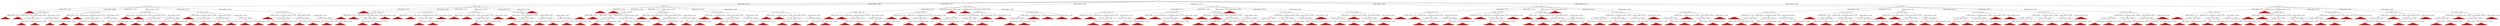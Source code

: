 digraph G {
spline=line;
"{}" -> "{1: True}" [label="Setting variable: 1 to True"];
2 [label="Fail: 1" shape=triangle style=filled fillcolor=red];
"{1: True}" -> 2 [label="Setting variable: 2 to True"];
"{1: True}" -> "{1: True, 2: False}" [label="Setting variable: 2 to False"];
4 [label="Fail: 2" shape=triangle style=filled fillcolor=red];
"{1: True, 2: False}" -> 4 [label="Setting variable: 3 to True"];
5 [label="Fail: 3" shape=triangle style=filled fillcolor=red];
"{1: True, 2: False}" -> 5 [label="Setting variable: 3 to False"];
"{1: True, 2: False}" -> "{1: True, 2: False, 4: True}" [label="Setting variable: 4 to True"];
7 [label="Fail: 4" shape=triangle style=filled fillcolor=red];
"{1: True, 2: False, 4: True}" -> 7 [label="Setting variable: 3 to True"];
8 [label="Fail: 5" shape=triangle style=filled fillcolor=red];
"{1: True, 2: False, 4: True}" -> 8 [label="Setting variable: 3 to False"];
"{1: True, 2: False}" -> "{1: True, 2: False, 4: False}" [label="Setting variable: 4 to False"];
10 [label="Fail: 6" shape=triangle style=filled fillcolor=red];
"{1: True, 2: False, 4: False}" -> 10 [label="Setting variable: 3 to True"];
11 [label="Fail: 7" shape=triangle style=filled fillcolor=red];
"{1: True, 2: False, 4: False}" -> 11 [label="Setting variable: 3 to False"];
"{1: True}" -> "{1: True, 3: True}" [label="Setting variable: 3 to True"];
13 [label="Fail: 8" shape=triangle style=filled fillcolor=red];
"{1: True, 3: True}" -> 13 [label="Setting variable: 2 to True"];
14 [label="Fail: 9" shape=triangle style=filled fillcolor=red];
"{1: True, 3: True}" -> 14 [label="Setting variable: 2 to False"];
"{1: True, 3: True}" -> "{1: True, 3: True, 4: True}" [label="Setting variable: 4 to True"];
16 [label="Fail: 10" shape=triangle style=filled fillcolor=red];
"{1: True, 3: True, 4: True}" -> 16 [label="Setting variable: 2 to True"];
17 [label="Fail: 11" shape=triangle style=filled fillcolor=red];
"{1: True, 3: True, 4: True}" -> 17 [label="Setting variable: 2 to False"];
"{1: True, 3: True}" -> "{1: True, 3: True, 4: False}" [label="Setting variable: 4 to False"];
19 [label="Fail: 12" shape=triangle style=filled fillcolor=red];
"{1: True, 3: True, 4: False}" -> 19 [label="Setting variable: 2 to True"];
20 [label="Fail: 13" shape=triangle style=filled fillcolor=red];
"{1: True, 3: True, 4: False}" -> 20 [label="Setting variable: 2 to False"];
"{1: True}" -> "{1: True, 3: False}" [label="Setting variable: 3 to False"];
22 [label="Fail: 14" shape=triangle style=filled fillcolor=red];
"{1: True, 3: False}" -> 22 [label="Setting variable: 2 to True"];
23 [label="Fail: 15" shape=triangle style=filled fillcolor=red];
"{1: True, 3: False}" -> 23 [label="Setting variable: 2 to False"];
"{1: True, 3: False}" -> "{1: True, 3: False, 4: True}" [label="Setting variable: 4 to True"];
25 [label="Fail: 16" shape=triangle style=filled fillcolor=red];
"{1: True, 3: False, 4: True}" -> 25 [label="Setting variable: 2 to True"];
26 [label="Fail: 17" shape=triangle style=filled fillcolor=red];
"{1: True, 3: False, 4: True}" -> 26 [label="Setting variable: 2 to False"];
"{1: True, 3: False}" -> "{1: True, 3: False, 4: False}" [label="Setting variable: 4 to False"];
28 [label="Fail: 18" shape=triangle style=filled fillcolor=red];
"{1: True, 3: False, 4: False}" -> 28 [label="Setting variable: 2 to True"];
29 [label="Fail: 19" shape=triangle style=filled fillcolor=red];
"{1: True, 3: False, 4: False}" -> 29 [label="Setting variable: 2 to False"];
"{1: True}" -> "{1: True, 4: True}" [label="Setting variable: 4 to True"];
31 [label="Fail: 20" shape=triangle style=filled fillcolor=red];
"{1: True, 4: True}" -> 31 [label="Setting variable: 2 to True"];
"{1: True, 4: True}" -> "{1: True, 4: True, 2: False}" [label="Setting variable: 2 to False"];
33 [label="Fail: 21" shape=triangle style=filled fillcolor=red];
"{1: True, 4: True, 2: False}" -> 33 [label="Setting variable: 3 to True"];
34 [label="Fail: 22" shape=triangle style=filled fillcolor=red];
"{1: True, 4: True, 2: False}" -> 34 [label="Setting variable: 3 to False"];
"{1: True, 4: True}" -> "{1: True, 4: True, 3: True}" [label="Setting variable: 3 to True"];
36 [label="Fail: 23" shape=triangle style=filled fillcolor=red];
"{1: True, 4: True, 3: True}" -> 36 [label="Setting variable: 2 to True"];
37 [label="Fail: 24" shape=triangle style=filled fillcolor=red];
"{1: True, 4: True, 3: True}" -> 37 [label="Setting variable: 2 to False"];
"{1: True, 4: True}" -> "{1: True, 4: True, 3: False}" [label="Setting variable: 3 to False"];
39 [label="Fail: 25" shape=triangle style=filled fillcolor=red];
"{1: True, 4: True, 3: False}" -> 39 [label="Setting variable: 2 to True"];
40 [label="Fail: 26" shape=triangle style=filled fillcolor=red];
"{1: True, 4: True, 3: False}" -> 40 [label="Setting variable: 2 to False"];
"{1: True}" -> "{1: True, 4: False}" [label="Setting variable: 4 to False"];
42 [label="Fail: 27" shape=triangle style=filled fillcolor=red];
"{1: True, 4: False}" -> 42 [label="Setting variable: 2 to True"];
"{1: True, 4: False}" -> "{1: True, 4: False, 2: False}" [label="Setting variable: 2 to False"];
44 [label="Fail: 28" shape=triangle style=filled fillcolor=red];
"{1: True, 4: False, 2: False}" -> 44 [label="Setting variable: 3 to True"];
45 [label="Fail: 29" shape=triangle style=filled fillcolor=red];
"{1: True, 4: False, 2: False}" -> 45 [label="Setting variable: 3 to False"];
"{1: True, 4: False}" -> "{1: True, 4: False, 3: True}" [label="Setting variable: 3 to True"];
47 [label="Fail: 30" shape=triangle style=filled fillcolor=red];
"{1: True, 4: False, 3: True}" -> 47 [label="Setting variable: 2 to True"];
48 [label="Fail: 31" shape=triangle style=filled fillcolor=red];
"{1: True, 4: False, 3: True}" -> 48 [label="Setting variable: 2 to False"];
"{1: True, 4: False}" -> "{1: True, 4: False, 3: False}" [label="Setting variable: 3 to False"];
50 [label="Fail: 32" shape=triangle style=filled fillcolor=red];
"{1: True, 4: False, 3: False}" -> 50 [label="Setting variable: 2 to True"];
51 [label="Fail: 33" shape=triangle style=filled fillcolor=red];
"{1: True, 4: False, 3: False}" -> 51 [label="Setting variable: 2 to False"];
"{}" -> "{1: False}" [label="Setting variable: 1 to False"];
53 [label="Fail: 34" shape=triangle style=filled fillcolor=red];
"{1: False}" -> 53 [label="Setting variable: 2 to True"];
"{1: False}" -> "{1: False, 2: False}" [label="Setting variable: 2 to False"];
55 [label="Fail: 35" shape=triangle style=filled fillcolor=red];
"{1: False, 2: False}" -> 55 [label="Setting variable: 3 to True"];
56 [label="Fail: 36" shape=triangle style=filled fillcolor=red];
"{1: False, 2: False}" -> 56 [label="Setting variable: 3 to False"];
"{1: False, 2: False}" -> "{1: False, 2: False, 4: True}" [label="Setting variable: 4 to True"];
58 [label="Fail: 37" shape=triangle style=filled fillcolor=red];
"{1: False, 2: False, 4: True}" -> 58 [label="Setting variable: 3 to True"];
59 [label="Fail: 38" shape=triangle style=filled fillcolor=red];
"{1: False, 2: False, 4: True}" -> 59 [label="Setting variable: 3 to False"];
60 [label="Fail: 39" shape=triangle style=filled fillcolor=red];
"{1: False, 2: False}" -> 60 [label="Setting variable: 4 to False"];
"{1: False}" -> "{1: False, 3: True}" [label="Setting variable: 3 to True"];
62 [label="Fail: 40" shape=triangle style=filled fillcolor=red];
"{1: False, 3: True}" -> 62 [label="Setting variable: 2 to True"];
63 [label="Fail: 41" shape=triangle style=filled fillcolor=red];
"{1: False, 3: True}" -> 63 [label="Setting variable: 2 to False"];
"{1: False, 3: True}" -> "{1: False, 3: True, 4: True}" [label="Setting variable: 4 to True"];
65 [label="Fail: 42" shape=triangle style=filled fillcolor=red];
"{1: False, 3: True, 4: True}" -> 65 [label="Setting variable: 2 to True"];
66 [label="Fail: 43" shape=triangle style=filled fillcolor=red];
"{1: False, 3: True, 4: True}" -> 66 [label="Setting variable: 2 to False"];
67 [label="Fail: 44" shape=triangle style=filled fillcolor=red];
"{1: False, 3: True}" -> 67 [label="Setting variable: 4 to False"];
"{1: False}" -> "{1: False, 3: False}" [label="Setting variable: 3 to False"];
69 [label="Fail: 45" shape=triangle style=filled fillcolor=red];
"{1: False, 3: False}" -> 69 [label="Setting variable: 2 to True"];
70 [label="Fail: 46" shape=triangle style=filled fillcolor=red];
"{1: False, 3: False}" -> 70 [label="Setting variable: 2 to False"];
"{1: False, 3: False}" -> "{1: False, 3: False, 4: True}" [label="Setting variable: 4 to True"];
72 [label="Fail: 47" shape=triangle style=filled fillcolor=red];
"{1: False, 3: False, 4: True}" -> 72 [label="Setting variable: 2 to True"];
73 [label="Fail: 48" shape=triangle style=filled fillcolor=red];
"{1: False, 3: False, 4: True}" -> 73 [label="Setting variable: 2 to False"];
74 [label="Fail: 49" shape=triangle style=filled fillcolor=red];
"{1: False, 3: False}" -> 74 [label="Setting variable: 4 to False"];
"{1: False}" -> "{1: False, 4: True}" [label="Setting variable: 4 to True"];
76 [label="Fail: 50" shape=triangle style=filled fillcolor=red];
"{1: False, 4: True}" -> 76 [label="Setting variable: 2 to True"];
"{1: False, 4: True}" -> "{1: False, 4: True, 2: False}" [label="Setting variable: 2 to False"];
78 [label="Fail: 51" shape=triangle style=filled fillcolor=red];
"{1: False, 4: True, 2: False}" -> 78 [label="Setting variable: 3 to True"];
79 [label="Fail: 52" shape=triangle style=filled fillcolor=red];
"{1: False, 4: True, 2: False}" -> 79 [label="Setting variable: 3 to False"];
"{1: False, 4: True}" -> "{1: False, 4: True, 3: True}" [label="Setting variable: 3 to True"];
81 [label="Fail: 53" shape=triangle style=filled fillcolor=red];
"{1: False, 4: True, 3: True}" -> 81 [label="Setting variable: 2 to True"];
82 [label="Fail: 54" shape=triangle style=filled fillcolor=red];
"{1: False, 4: True, 3: True}" -> 82 [label="Setting variable: 2 to False"];
"{1: False, 4: True}" -> "{1: False, 4: True, 3: False}" [label="Setting variable: 3 to False"];
84 [label="Fail: 55" shape=triangle style=filled fillcolor=red];
"{1: False, 4: True, 3: False}" -> 84 [label="Setting variable: 2 to True"];
85 [label="Fail: 56" shape=triangle style=filled fillcolor=red];
"{1: False, 4: True, 3: False}" -> 85 [label="Setting variable: 2 to False"];
86 [label="Fail: 57" shape=triangle style=filled fillcolor=red];
"{1: False}" -> 86 [label="Setting variable: 4 to False"];
"{}" -> "{2: True}" [label="Setting variable: 2 to True"];
88 [label="Fail: 58" shape=triangle style=filled fillcolor=red];
"{2: True}" -> 88 [label="Setting variable: 1 to True"];
89 [label="Fail: 59" shape=triangle style=filled fillcolor=red];
"{2: True}" -> 89 [label="Setting variable: 1 to False"];
"{2: True}" -> "{2: True, 3: True}" [label="Setting variable: 3 to True"];
91 [label="Fail: 60" shape=triangle style=filled fillcolor=red];
"{2: True, 3: True}" -> 91 [label="Setting variable: 1 to True"];
92 [label="Fail: 61" shape=triangle style=filled fillcolor=red];
"{2: True, 3: True}" -> 92 [label="Setting variable: 1 to False"];
"{2: True, 3: True}" -> "{2: True, 3: True, 4: True}" [label="Setting variable: 4 to True"];
94 [label="Fail: 62" shape=triangle style=filled fillcolor=red];
"{2: True, 3: True, 4: True}" -> 94 [label="Setting variable: 1 to True"];
95 [label="Fail: 63" shape=triangle style=filled fillcolor=red];
"{2: True, 3: True, 4: True}" -> 95 [label="Setting variable: 1 to False"];
"{2: True, 3: True}" -> "{2: True, 3: True, 4: False}" [label="Setting variable: 4 to False"];
97 [label="Fail: 64" shape=triangle style=filled fillcolor=red];
"{2: True, 3: True, 4: False}" -> 97 [label="Setting variable: 1 to True"];
98 [label="Fail: 65" shape=triangle style=filled fillcolor=red];
"{2: True, 3: True, 4: False}" -> 98 [label="Setting variable: 1 to False"];
"{2: True}" -> "{2: True, 3: False}" [label="Setting variable: 3 to False"];
100 [label="Fail: 66" shape=triangle style=filled fillcolor=red];
"{2: True, 3: False}" -> 100 [label="Setting variable: 1 to True"];
101 [label="Fail: 67" shape=triangle style=filled fillcolor=red];
"{2: True, 3: False}" -> 101 [label="Setting variable: 1 to False"];
"{2: True, 3: False}" -> "{2: True, 3: False, 4: True}" [label="Setting variable: 4 to True"];
103 [label="Fail: 68" shape=triangle style=filled fillcolor=red];
"{2: True, 3: False, 4: True}" -> 103 [label="Setting variable: 1 to True"];
104 [label="Fail: 69" shape=triangle style=filled fillcolor=red];
"{2: True, 3: False, 4: True}" -> 104 [label="Setting variable: 1 to False"];
"{2: True, 3: False}" -> "{2: True, 3: False, 4: False}" [label="Setting variable: 4 to False"];
106 [label="Fail: 70" shape=triangle style=filled fillcolor=red];
"{2: True, 3: False, 4: False}" -> 106 [label="Setting variable: 1 to True"];
107 [label="Fail: 71" shape=triangle style=filled fillcolor=red];
"{2: True, 3: False, 4: False}" -> 107 [label="Setting variable: 1 to False"];
"{2: True}" -> "{2: True, 4: True}" [label="Setting variable: 4 to True"];
109 [label="Fail: 72" shape=triangle style=filled fillcolor=red];
"{2: True, 4: True}" -> 109 [label="Setting variable: 1 to True"];
110 [label="Fail: 73" shape=triangle style=filled fillcolor=red];
"{2: True, 4: True}" -> 110 [label="Setting variable: 1 to False"];
"{2: True, 4: True}" -> "{2: True, 4: True, 3: True}" [label="Setting variable: 3 to True"];
112 [label="Fail: 74" shape=triangle style=filled fillcolor=red];
"{2: True, 4: True, 3: True}" -> 112 [label="Setting variable: 1 to True"];
113 [label="Fail: 75" shape=triangle style=filled fillcolor=red];
"{2: True, 4: True, 3: True}" -> 113 [label="Setting variable: 1 to False"];
"{2: True, 4: True}" -> "{2: True, 4: True, 3: False}" [label="Setting variable: 3 to False"];
115 [label="Fail: 76" shape=triangle style=filled fillcolor=red];
"{2: True, 4: True, 3: False}" -> 115 [label="Setting variable: 1 to True"];
116 [label="Fail: 77" shape=triangle style=filled fillcolor=red];
"{2: True, 4: True, 3: False}" -> 116 [label="Setting variable: 1 to False"];
"{2: True}" -> "{2: True, 4: False}" [label="Setting variable: 4 to False"];
118 [label="Fail: 78" shape=triangle style=filled fillcolor=red];
"{2: True, 4: False}" -> 118 [label="Setting variable: 1 to True"];
119 [label="Fail: 79" shape=triangle style=filled fillcolor=red];
"{2: True, 4: False}" -> 119 [label="Setting variable: 1 to False"];
"{2: True, 4: False}" -> "{2: True, 4: False, 3: True}" [label="Setting variable: 3 to True"];
121 [label="Fail: 80" shape=triangle style=filled fillcolor=red];
"{2: True, 4: False, 3: True}" -> 121 [label="Setting variable: 1 to True"];
122 [label="Fail: 81" shape=triangle style=filled fillcolor=red];
"{2: True, 4: False, 3: True}" -> 122 [label="Setting variable: 1 to False"];
"{2: True, 4: False}" -> "{2: True, 4: False, 3: False}" [label="Setting variable: 3 to False"];
124 [label="Fail: 82" shape=triangle style=filled fillcolor=red];
"{2: True, 4: False, 3: False}" -> 124 [label="Setting variable: 1 to True"];
125 [label="Fail: 83" shape=triangle style=filled fillcolor=red];
"{2: True, 4: False, 3: False}" -> 125 [label="Setting variable: 1 to False"];
"{}" -> "{2: False}" [label="Setting variable: 2 to False"];
"{2: False}" -> "{2: False, 1: True}" [label="Setting variable: 1 to True"];
128 [label="Fail: 84" shape=triangle style=filled fillcolor=red];
"{2: False, 1: True}" -> 128 [label="Setting variable: 3 to True"];
129 [label="Fail: 85" shape=triangle style=filled fillcolor=red];
"{2: False, 1: True}" -> 129 [label="Setting variable: 3 to False"];
"{2: False, 1: True}" -> "{2: False, 1: True, 4: True}" [label="Setting variable: 4 to True"];
131 [label="Fail: 86" shape=triangle style=filled fillcolor=red];
"{2: False, 1: True, 4: True}" -> 131 [label="Setting variable: 3 to True"];
132 [label="Fail: 87" shape=triangle style=filled fillcolor=red];
"{2: False, 1: True, 4: True}" -> 132 [label="Setting variable: 3 to False"];
"{2: False, 1: True}" -> "{2: False, 1: True, 4: False}" [label="Setting variable: 4 to False"];
134 [label="Fail: 88" shape=triangle style=filled fillcolor=red];
"{2: False, 1: True, 4: False}" -> 134 [label="Setting variable: 3 to True"];
135 [label="Fail: 89" shape=triangle style=filled fillcolor=red];
"{2: False, 1: True, 4: False}" -> 135 [label="Setting variable: 3 to False"];
"{2: False}" -> "{2: False, 1: False}" [label="Setting variable: 1 to False"];
137 [label="Fail: 90" shape=triangle style=filled fillcolor=red];
"{2: False, 1: False}" -> 137 [label="Setting variable: 3 to True"];
138 [label="Fail: 91" shape=triangle style=filled fillcolor=red];
"{2: False, 1: False}" -> 138 [label="Setting variable: 3 to False"];
"{2: False, 1: False}" -> "{2: False, 1: False, 4: True}" [label="Setting variable: 4 to True"];
140 [label="Fail: 92" shape=triangle style=filled fillcolor=red];
"{2: False, 1: False, 4: True}" -> 140 [label="Setting variable: 3 to True"];
141 [label="Fail: 93" shape=triangle style=filled fillcolor=red];
"{2: False, 1: False, 4: True}" -> 141 [label="Setting variable: 3 to False"];
142 [label="Fail: 94" shape=triangle style=filled fillcolor=red];
"{2: False, 1: False}" -> 142 [label="Setting variable: 4 to False"];
143 [label="Fail: 95" shape=triangle style=filled fillcolor=red];
"{2: False}" -> 143 [label="Setting variable: 3 to True"];
144 [label="Fail: 96" shape=triangle style=filled fillcolor=red];
"{2: False}" -> 144 [label="Setting variable: 3 to False"];
"{2: False}" -> "{2: False, 4: True}" [label="Setting variable: 4 to True"];
"{2: False, 4: True}" -> "{2: False, 4: True, 1: True}" [label="Setting variable: 1 to True"];
147 [label="Fail: 97" shape=triangle style=filled fillcolor=red];
"{2: False, 4: True, 1: True}" -> 147 [label="Setting variable: 3 to True"];
148 [label="Fail: 98" shape=triangle style=filled fillcolor=red];
"{2: False, 4: True, 1: True}" -> 148 [label="Setting variable: 3 to False"];
"{2: False, 4: True}" -> "{2: False, 4: True, 1: False}" [label="Setting variable: 1 to False"];
150 [label="Fail: 99" shape=triangle style=filled fillcolor=red];
"{2: False, 4: True, 1: False}" -> 150 [label="Setting variable: 3 to True"];
151 [label="Fail: 100" shape=triangle style=filled fillcolor=red];
"{2: False, 4: True, 1: False}" -> 151 [label="Setting variable: 3 to False"];
152 [label="Fail: 101" shape=triangle style=filled fillcolor=red];
"{2: False, 4: True}" -> 152 [label="Setting variable: 3 to True"];
153 [label="Fail: 102" shape=triangle style=filled fillcolor=red];
"{2: False, 4: True}" -> 153 [label="Setting variable: 3 to False"];
"{2: False}" -> "{2: False, 4: False}" [label="Setting variable: 4 to False"];
"{2: False, 4: False}" -> "{2: False, 4: False, 1: True}" [label="Setting variable: 1 to True"];
156 [label="Fail: 103" shape=triangle style=filled fillcolor=red];
"{2: False, 4: False, 1: True}" -> 156 [label="Setting variable: 3 to True"];
157 [label="Fail: 104" shape=triangle style=filled fillcolor=red];
"{2: False, 4: False, 1: True}" -> 157 [label="Setting variable: 3 to False"];
158 [label="Fail: 105" shape=triangle style=filled fillcolor=red];
"{2: False, 4: False}" -> 158 [label="Setting variable: 1 to False"];
159 [label="Fail: 106" shape=triangle style=filled fillcolor=red];
"{2: False, 4: False}" -> 159 [label="Setting variable: 3 to True"];
160 [label="Fail: 107" shape=triangle style=filled fillcolor=red];
"{2: False, 4: False}" -> 160 [label="Setting variable: 3 to False"];
"{}" -> "{3: True}" [label="Setting variable: 3 to True"];
"{3: True}" -> "{3: True, 1: True}" [label="Setting variable: 1 to True"];
163 [label="Fail: 108" shape=triangle style=filled fillcolor=red];
"{3: True, 1: True}" -> 163 [label="Setting variable: 2 to True"];
164 [label="Fail: 109" shape=triangle style=filled fillcolor=red];
"{3: True, 1: True}" -> 164 [label="Setting variable: 2 to False"];
"{3: True, 1: True}" -> "{3: True, 1: True, 4: True}" [label="Setting variable: 4 to True"];
166 [label="Fail: 110" shape=triangle style=filled fillcolor=red];
"{3: True, 1: True, 4: True}" -> 166 [label="Setting variable: 2 to True"];
167 [label="Fail: 111" shape=triangle style=filled fillcolor=red];
"{3: True, 1: True, 4: True}" -> 167 [label="Setting variable: 2 to False"];
"{3: True, 1: True}" -> "{3: True, 1: True, 4: False}" [label="Setting variable: 4 to False"];
169 [label="Fail: 112" shape=triangle style=filled fillcolor=red];
"{3: True, 1: True, 4: False}" -> 169 [label="Setting variable: 2 to True"];
170 [label="Fail: 113" shape=triangle style=filled fillcolor=red];
"{3: True, 1: True, 4: False}" -> 170 [label="Setting variable: 2 to False"];
"{3: True}" -> "{3: True, 1: False}" [label="Setting variable: 1 to False"];
172 [label="Fail: 114" shape=triangle style=filled fillcolor=red];
"{3: True, 1: False}" -> 172 [label="Setting variable: 2 to True"];
173 [label="Fail: 115" shape=triangle style=filled fillcolor=red];
"{3: True, 1: False}" -> 173 [label="Setting variable: 2 to False"];
"{3: True, 1: False}" -> "{3: True, 1: False, 4: True}" [label="Setting variable: 4 to True"];
175 [label="Fail: 116" shape=triangle style=filled fillcolor=red];
"{3: True, 1: False, 4: True}" -> 175 [label="Setting variable: 2 to True"];
176 [label="Fail: 117" shape=triangle style=filled fillcolor=red];
"{3: True, 1: False, 4: True}" -> 176 [label="Setting variable: 2 to False"];
177 [label="Fail: 118" shape=triangle style=filled fillcolor=red];
"{3: True, 1: False}" -> 177 [label="Setting variable: 4 to False"];
"{3: True}" -> "{3: True, 2: True}" [label="Setting variable: 2 to True"];
179 [label="Fail: 119" shape=triangle style=filled fillcolor=red];
"{3: True, 2: True}" -> 179 [label="Setting variable: 1 to True"];
180 [label="Fail: 120" shape=triangle style=filled fillcolor=red];
"{3: True, 2: True}" -> 180 [label="Setting variable: 1 to False"];
"{3: True, 2: True}" -> "{3: True, 2: True, 4: True}" [label="Setting variable: 4 to True"];
182 [label="Fail: 121" shape=triangle style=filled fillcolor=red];
"{3: True, 2: True, 4: True}" -> 182 [label="Setting variable: 1 to True"];
183 [label="Fail: 122" shape=triangle style=filled fillcolor=red];
"{3: True, 2: True, 4: True}" -> 183 [label="Setting variable: 1 to False"];
"{3: True, 2: True}" -> "{3: True, 2: True, 4: False}" [label="Setting variable: 4 to False"];
185 [label="Fail: 123" shape=triangle style=filled fillcolor=red];
"{3: True, 2: True, 4: False}" -> 185 [label="Setting variable: 1 to True"];
186 [label="Fail: 124" shape=triangle style=filled fillcolor=red];
"{3: True, 2: True, 4: False}" -> 186 [label="Setting variable: 1 to False"];
187 [label="Fail: 125" shape=triangle style=filled fillcolor=red];
"{3: True}" -> 187 [label="Setting variable: 2 to False"];
"{3: True}" -> "{3: True, 4: True}" [label="Setting variable: 4 to True"];
"{3: True, 4: True}" -> "{3: True, 4: True, 1: True}" [label="Setting variable: 1 to True"];
190 [label="Fail: 126" shape=triangle style=filled fillcolor=red];
"{3: True, 4: True, 1: True}" -> 190 [label="Setting variable: 2 to True"];
191 [label="Fail: 127" shape=triangle style=filled fillcolor=red];
"{3: True, 4: True, 1: True}" -> 191 [label="Setting variable: 2 to False"];
"{3: True, 4: True}" -> "{3: True, 4: True, 1: False}" [label="Setting variable: 1 to False"];
193 [label="Fail: 128" shape=triangle style=filled fillcolor=red];
"{3: True, 4: True, 1: False}" -> 193 [label="Setting variable: 2 to True"];
194 [label="Fail: 129" shape=triangle style=filled fillcolor=red];
"{3: True, 4: True, 1: False}" -> 194 [label="Setting variable: 2 to False"];
"{3: True, 4: True}" -> "{3: True, 4: True, 2: True}" [label="Setting variable: 2 to True"];
196 [label="Fail: 130" shape=triangle style=filled fillcolor=red];
"{3: True, 4: True, 2: True}" -> 196 [label="Setting variable: 1 to True"];
197 [label="Fail: 131" shape=triangle style=filled fillcolor=red];
"{3: True, 4: True, 2: True}" -> 197 [label="Setting variable: 1 to False"];
198 [label="Fail: 132" shape=triangle style=filled fillcolor=red];
"{3: True, 4: True}" -> 198 [label="Setting variable: 2 to False"];
"{3: True}" -> "{3: True, 4: False}" [label="Setting variable: 4 to False"];
"{3: True, 4: False}" -> "{3: True, 4: False, 1: True}" [label="Setting variable: 1 to True"];
201 [label="Fail: 133" shape=triangle style=filled fillcolor=red];
"{3: True, 4: False, 1: True}" -> 201 [label="Setting variable: 2 to True"];
202 [label="Fail: 134" shape=triangle style=filled fillcolor=red];
"{3: True, 4: False, 1: True}" -> 202 [label="Setting variable: 2 to False"];
203 [label="Fail: 135" shape=triangle style=filled fillcolor=red];
"{3: True, 4: False}" -> 203 [label="Setting variable: 1 to False"];
"{3: True, 4: False}" -> "{3: True, 4: False, 2: True}" [label="Setting variable: 2 to True"];
205 [label="Fail: 136" shape=triangle style=filled fillcolor=red];
"{3: True, 4: False, 2: True}" -> 205 [label="Setting variable: 1 to True"];
206 [label="Fail: 137" shape=triangle style=filled fillcolor=red];
"{3: True, 4: False, 2: True}" -> 206 [label="Setting variable: 1 to False"];
207 [label="Fail: 138" shape=triangle style=filled fillcolor=red];
"{3: True, 4: False}" -> 207 [label="Setting variable: 2 to False"];
"{}" -> "{3: False}" [label="Setting variable: 3 to False"];
"{3: False}" -> "{3: False, 1: True}" [label="Setting variable: 1 to True"];
210 [label="Fail: 139" shape=triangle style=filled fillcolor=red];
"{3: False, 1: True}" -> 210 [label="Setting variable: 2 to True"];
211 [label="Fail: 140" shape=triangle style=filled fillcolor=red];
"{3: False, 1: True}" -> 211 [label="Setting variable: 2 to False"];
"{3: False, 1: True}" -> "{3: False, 1: True, 4: True}" [label="Setting variable: 4 to True"];
213 [label="Fail: 141" shape=triangle style=filled fillcolor=red];
"{3: False, 1: True, 4: True}" -> 213 [label="Setting variable: 2 to True"];
214 [label="Fail: 142" shape=triangle style=filled fillcolor=red];
"{3: False, 1: True, 4: True}" -> 214 [label="Setting variable: 2 to False"];
"{3: False, 1: True}" -> "{3: False, 1: True, 4: False}" [label="Setting variable: 4 to False"];
216 [label="Fail: 143" shape=triangle style=filled fillcolor=red];
"{3: False, 1: True, 4: False}" -> 216 [label="Setting variable: 2 to True"];
217 [label="Fail: 144" shape=triangle style=filled fillcolor=red];
"{3: False, 1: True, 4: False}" -> 217 [label="Setting variable: 2 to False"];
"{3: False}" -> "{3: False, 1: False}" [label="Setting variable: 1 to False"];
219 [label="Fail: 145" shape=triangle style=filled fillcolor=red];
"{3: False, 1: False}" -> 219 [label="Setting variable: 2 to True"];
220 [label="Fail: 146" shape=triangle style=filled fillcolor=red];
"{3: False, 1: False}" -> 220 [label="Setting variable: 2 to False"];
"{3: False, 1: False}" -> "{3: False, 1: False, 4: True}" [label="Setting variable: 4 to True"];
222 [label="Fail: 147" shape=triangle style=filled fillcolor=red];
"{3: False, 1: False, 4: True}" -> 222 [label="Setting variable: 2 to True"];
223 [label="Fail: 148" shape=triangle style=filled fillcolor=red];
"{3: False, 1: False, 4: True}" -> 223 [label="Setting variable: 2 to False"];
224 [label="Fail: 149" shape=triangle style=filled fillcolor=red];
"{3: False, 1: False}" -> 224 [label="Setting variable: 4 to False"];
"{3: False}" -> "{3: False, 2: True}" [label="Setting variable: 2 to True"];
226 [label="Fail: 150" shape=triangle style=filled fillcolor=red];
"{3: False, 2: True}" -> 226 [label="Setting variable: 1 to True"];
227 [label="Fail: 151" shape=triangle style=filled fillcolor=red];
"{3: False, 2: True}" -> 227 [label="Setting variable: 1 to False"];
"{3: False, 2: True}" -> "{3: False, 2: True, 4: True}" [label="Setting variable: 4 to True"];
229 [label="Fail: 152" shape=triangle style=filled fillcolor=red];
"{3: False, 2: True, 4: True}" -> 229 [label="Setting variable: 1 to True"];
230 [label="Fail: 153" shape=triangle style=filled fillcolor=red];
"{3: False, 2: True, 4: True}" -> 230 [label="Setting variable: 1 to False"];
"{3: False, 2: True}" -> "{3: False, 2: True, 4: False}" [label="Setting variable: 4 to False"];
232 [label="Fail: 154" shape=triangle style=filled fillcolor=red];
"{3: False, 2: True, 4: False}" -> 232 [label="Setting variable: 1 to True"];
233 [label="Fail: 155" shape=triangle style=filled fillcolor=red];
"{3: False, 2: True, 4: False}" -> 233 [label="Setting variable: 1 to False"];
234 [label="Fail: 156" shape=triangle style=filled fillcolor=red];
"{3: False}" -> 234 [label="Setting variable: 2 to False"];
"{3: False}" -> "{3: False, 4: True}" [label="Setting variable: 4 to True"];
"{3: False, 4: True}" -> "{3: False, 4: True, 1: True}" [label="Setting variable: 1 to True"];
237 [label="Fail: 157" shape=triangle style=filled fillcolor=red];
"{3: False, 4: True, 1: True}" -> 237 [label="Setting variable: 2 to True"];
238 [label="Fail: 158" shape=triangle style=filled fillcolor=red];
"{3: False, 4: True, 1: True}" -> 238 [label="Setting variable: 2 to False"];
"{3: False, 4: True}" -> "{3: False, 4: True, 1: False}" [label="Setting variable: 1 to False"];
240 [label="Fail: 159" shape=triangle style=filled fillcolor=red];
"{3: False, 4: True, 1: False}" -> 240 [label="Setting variable: 2 to True"];
241 [label="Fail: 160" shape=triangle style=filled fillcolor=red];
"{3: False, 4: True, 1: False}" -> 241 [label="Setting variable: 2 to False"];
"{3: False, 4: True}" -> "{3: False, 4: True, 2: True}" [label="Setting variable: 2 to True"];
243 [label="Fail: 161" shape=triangle style=filled fillcolor=red];
"{3: False, 4: True, 2: True}" -> 243 [label="Setting variable: 1 to True"];
244 [label="Fail: 162" shape=triangle style=filled fillcolor=red];
"{3: False, 4: True, 2: True}" -> 244 [label="Setting variable: 1 to False"];
245 [label="Fail: 163" shape=triangle style=filled fillcolor=red];
"{3: False, 4: True}" -> 245 [label="Setting variable: 2 to False"];
"{3: False}" -> "{3: False, 4: False}" [label="Setting variable: 4 to False"];
"{3: False, 4: False}" -> "{3: False, 4: False, 1: True}" [label="Setting variable: 1 to True"];
248 [label="Fail: 164" shape=triangle style=filled fillcolor=red];
"{3: False, 4: False, 1: True}" -> 248 [label="Setting variable: 2 to True"];
249 [label="Fail: 165" shape=triangle style=filled fillcolor=red];
"{3: False, 4: False, 1: True}" -> 249 [label="Setting variable: 2 to False"];
250 [label="Fail: 166" shape=triangle style=filled fillcolor=red];
"{3: False, 4: False}" -> 250 [label="Setting variable: 1 to False"];
"{3: False, 4: False}" -> "{3: False, 4: False, 2: True}" [label="Setting variable: 2 to True"];
252 [label="Fail: 167" shape=triangle style=filled fillcolor=red];
"{3: False, 4: False, 2: True}" -> 252 [label="Setting variable: 1 to True"];
253 [label="Fail: 168" shape=triangle style=filled fillcolor=red];
"{3: False, 4: False, 2: True}" -> 253 [label="Setting variable: 1 to False"];
254 [label="Fail: 169" shape=triangle style=filled fillcolor=red];
"{3: False, 4: False}" -> 254 [label="Setting variable: 2 to False"];
"{}" -> "{4: True}" [label="Setting variable: 4 to True"];
"{4: True}" -> "{4: True, 1: True}" [label="Setting variable: 1 to True"];
257 [label="Fail: 170" shape=triangle style=filled fillcolor=red];
"{4: True, 1: True}" -> 257 [label="Setting variable: 2 to True"];
"{4: True, 1: True}" -> "{4: True, 1: True, 2: False}" [label="Setting variable: 2 to False"];
259 [label="Fail: 171" shape=triangle style=filled fillcolor=red];
"{4: True, 1: True, 2: False}" -> 259 [label="Setting variable: 3 to True"];
260 [label="Fail: 172" shape=triangle style=filled fillcolor=red];
"{4: True, 1: True, 2: False}" -> 260 [label="Setting variable: 3 to False"];
"{4: True, 1: True}" -> "{4: True, 1: True, 3: True}" [label="Setting variable: 3 to True"];
262 [label="Fail: 173" shape=triangle style=filled fillcolor=red];
"{4: True, 1: True, 3: True}" -> 262 [label="Setting variable: 2 to True"];
263 [label="Fail: 174" shape=triangle style=filled fillcolor=red];
"{4: True, 1: True, 3: True}" -> 263 [label="Setting variable: 2 to False"];
"{4: True, 1: True}" -> "{4: True, 1: True, 3: False}" [label="Setting variable: 3 to False"];
265 [label="Fail: 175" shape=triangle style=filled fillcolor=red];
"{4: True, 1: True, 3: False}" -> 265 [label="Setting variable: 2 to True"];
266 [label="Fail: 176" shape=triangle style=filled fillcolor=red];
"{4: True, 1: True, 3: False}" -> 266 [label="Setting variable: 2 to False"];
"{4: True}" -> "{4: True, 1: False}" [label="Setting variable: 1 to False"];
268 [label="Fail: 177" shape=triangle style=filled fillcolor=red];
"{4: True, 1: False}" -> 268 [label="Setting variable: 2 to True"];
"{4: True, 1: False}" -> "{4: True, 1: False, 2: False}" [label="Setting variable: 2 to False"];
270 [label="Fail: 178" shape=triangle style=filled fillcolor=red];
"{4: True, 1: False, 2: False}" -> 270 [label="Setting variable: 3 to True"];
271 [label="Fail: 179" shape=triangle style=filled fillcolor=red];
"{4: True, 1: False, 2: False}" -> 271 [label="Setting variable: 3 to False"];
"{4: True, 1: False}" -> "{4: True, 1: False, 3: True}" [label="Setting variable: 3 to True"];
273 [label="Fail: 180" shape=triangle style=filled fillcolor=red];
"{4: True, 1: False, 3: True}" -> 273 [label="Setting variable: 2 to True"];
274 [label="Fail: 181" shape=triangle style=filled fillcolor=red];
"{4: True, 1: False, 3: True}" -> 274 [label="Setting variable: 2 to False"];
"{4: True, 1: False}" -> "{4: True, 1: False, 3: False}" [label="Setting variable: 3 to False"];
276 [label="Fail: 182" shape=triangle style=filled fillcolor=red];
"{4: True, 1: False, 3: False}" -> 276 [label="Setting variable: 2 to True"];
277 [label="Fail: 183" shape=triangle style=filled fillcolor=red];
"{4: True, 1: False, 3: False}" -> 277 [label="Setting variable: 2 to False"];
"{4: True}" -> "{4: True, 2: True}" [label="Setting variable: 2 to True"];
279 [label="Fail: 184" shape=triangle style=filled fillcolor=red];
"{4: True, 2: True}" -> 279 [label="Setting variable: 1 to True"];
280 [label="Fail: 185" shape=triangle style=filled fillcolor=red];
"{4: True, 2: True}" -> 280 [label="Setting variable: 1 to False"];
"{4: True, 2: True}" -> "{4: True, 2: True, 3: True}" [label="Setting variable: 3 to True"];
282 [label="Fail: 186" shape=triangle style=filled fillcolor=red];
"{4: True, 2: True, 3: True}" -> 282 [label="Setting variable: 1 to True"];
283 [label="Fail: 187" shape=triangle style=filled fillcolor=red];
"{4: True, 2: True, 3: True}" -> 283 [label="Setting variable: 1 to False"];
"{4: True, 2: True}" -> "{4: True, 2: True, 3: False}" [label="Setting variable: 3 to False"];
285 [label="Fail: 188" shape=triangle style=filled fillcolor=red];
"{4: True, 2: True, 3: False}" -> 285 [label="Setting variable: 1 to True"];
286 [label="Fail: 189" shape=triangle style=filled fillcolor=red];
"{4: True, 2: True, 3: False}" -> 286 [label="Setting variable: 1 to False"];
"{4: True}" -> "{4: True, 2: False}" [label="Setting variable: 2 to False"];
"{4: True, 2: False}" -> "{4: True, 2: False, 1: True}" [label="Setting variable: 1 to True"];
289 [label="Fail: 190" shape=triangle style=filled fillcolor=red];
"{4: True, 2: False, 1: True}" -> 289 [label="Setting variable: 3 to True"];
290 [label="Fail: 191" shape=triangle style=filled fillcolor=red];
"{4: True, 2: False, 1: True}" -> 290 [label="Setting variable: 3 to False"];
"{4: True, 2: False}" -> "{4: True, 2: False, 1: False}" [label="Setting variable: 1 to False"];
292 [label="Fail: 192" shape=triangle style=filled fillcolor=red];
"{4: True, 2: False, 1: False}" -> 292 [label="Setting variable: 3 to True"];
293 [label="Fail: 193" shape=triangle style=filled fillcolor=red];
"{4: True, 2: False, 1: False}" -> 293 [label="Setting variable: 3 to False"];
294 [label="Fail: 194" shape=triangle style=filled fillcolor=red];
"{4: True, 2: False}" -> 294 [label="Setting variable: 3 to True"];
295 [label="Fail: 195" shape=triangle style=filled fillcolor=red];
"{4: True, 2: False}" -> 295 [label="Setting variable: 3 to False"];
"{4: True}" -> "{4: True, 3: True}" [label="Setting variable: 3 to True"];
"{4: True, 3: True}" -> "{4: True, 3: True, 1: True}" [label="Setting variable: 1 to True"];
298 [label="Fail: 196" shape=triangle style=filled fillcolor=red];
"{4: True, 3: True, 1: True}" -> 298 [label="Setting variable: 2 to True"];
299 [label="Fail: 197" shape=triangle style=filled fillcolor=red];
"{4: True, 3: True, 1: True}" -> 299 [label="Setting variable: 2 to False"];
"{4: True, 3: True}" -> "{4: True, 3: True, 1: False}" [label="Setting variable: 1 to False"];
301 [label="Fail: 198" shape=triangle style=filled fillcolor=red];
"{4: True, 3: True, 1: False}" -> 301 [label="Setting variable: 2 to True"];
302 [label="Fail: 199" shape=triangle style=filled fillcolor=red];
"{4: True, 3: True, 1: False}" -> 302 [label="Setting variable: 2 to False"];
"{4: True, 3: True}" -> "{4: True, 3: True, 2: True}" [label="Setting variable: 2 to True"];
304 [label="Fail: 200" shape=triangle style=filled fillcolor=red];
"{4: True, 3: True, 2: True}" -> 304 [label="Setting variable: 1 to True"];
305 [label="Fail: 201" shape=triangle style=filled fillcolor=red];
"{4: True, 3: True, 2: True}" -> 305 [label="Setting variable: 1 to False"];
306 [label="Fail: 202" shape=triangle style=filled fillcolor=red];
"{4: True, 3: True}" -> 306 [label="Setting variable: 2 to False"];
"{4: True}" -> "{4: True, 3: False}" [label="Setting variable: 3 to False"];
"{4: True, 3: False}" -> "{4: True, 3: False, 1: True}" [label="Setting variable: 1 to True"];
309 [label="Fail: 203" shape=triangle style=filled fillcolor=red];
"{4: True, 3: False, 1: True}" -> 309 [label="Setting variable: 2 to True"];
310 [label="Fail: 204" shape=triangle style=filled fillcolor=red];
"{4: True, 3: False, 1: True}" -> 310 [label="Setting variable: 2 to False"];
"{4: True, 3: False}" -> "{4: True, 3: False, 1: False}" [label="Setting variable: 1 to False"];
312 [label="Fail: 205" shape=triangle style=filled fillcolor=red];
"{4: True, 3: False, 1: False}" -> 312 [label="Setting variable: 2 to True"];
313 [label="Fail: 206" shape=triangle style=filled fillcolor=red];
"{4: True, 3: False, 1: False}" -> 313 [label="Setting variable: 2 to False"];
"{4: True, 3: False}" -> "{4: True, 3: False, 2: True}" [label="Setting variable: 2 to True"];
315 [label="Fail: 207" shape=triangle style=filled fillcolor=red];
"{4: True, 3: False, 2: True}" -> 315 [label="Setting variable: 1 to True"];
316 [label="Fail: 208" shape=triangle style=filled fillcolor=red];
"{4: True, 3: False, 2: True}" -> 316 [label="Setting variable: 1 to False"];
317 [label="Fail: 209" shape=triangle style=filled fillcolor=red];
"{4: True, 3: False}" -> 317 [label="Setting variable: 2 to False"];
"{}" -> "{4: False}" [label="Setting variable: 4 to False"];
"{4: False}" -> "{4: False, 1: True}" [label="Setting variable: 1 to True"];
320 [label="Fail: 210" shape=triangle style=filled fillcolor=red];
"{4: False, 1: True}" -> 320 [label="Setting variable: 2 to True"];
"{4: False, 1: True}" -> "{4: False, 1: True, 2: False}" [label="Setting variable: 2 to False"];
322 [label="Fail: 211" shape=triangle style=filled fillcolor=red];
"{4: False, 1: True, 2: False}" -> 322 [label="Setting variable: 3 to True"];
323 [label="Fail: 212" shape=triangle style=filled fillcolor=red];
"{4: False, 1: True, 2: False}" -> 323 [label="Setting variable: 3 to False"];
"{4: False, 1: True}" -> "{4: False, 1: True, 3: True}" [label="Setting variable: 3 to True"];
325 [label="Fail: 213" shape=triangle style=filled fillcolor=red];
"{4: False, 1: True, 3: True}" -> 325 [label="Setting variable: 2 to True"];
326 [label="Fail: 214" shape=triangle style=filled fillcolor=red];
"{4: False, 1: True, 3: True}" -> 326 [label="Setting variable: 2 to False"];
"{4: False, 1: True}" -> "{4: False, 1: True, 3: False}" [label="Setting variable: 3 to False"];
328 [label="Fail: 215" shape=triangle style=filled fillcolor=red];
"{4: False, 1: True, 3: False}" -> 328 [label="Setting variable: 2 to True"];
329 [label="Fail: 216" shape=triangle style=filled fillcolor=red];
"{4: False, 1: True, 3: False}" -> 329 [label="Setting variable: 2 to False"];
330 [label="Fail: 217" shape=triangle style=filled fillcolor=red];
"{4: False}" -> 330 [label="Setting variable: 1 to False"];
"{4: False}" -> "{4: False, 2: True}" [label="Setting variable: 2 to True"];
332 [label="Fail: 218" shape=triangle style=filled fillcolor=red];
"{4: False, 2: True}" -> 332 [label="Setting variable: 1 to True"];
333 [label="Fail: 219" shape=triangle style=filled fillcolor=red];
"{4: False, 2: True}" -> 333 [label="Setting variable: 1 to False"];
"{4: False, 2: True}" -> "{4: False, 2: True, 3: True}" [label="Setting variable: 3 to True"];
335 [label="Fail: 220" shape=triangle style=filled fillcolor=red];
"{4: False, 2: True, 3: True}" -> 335 [label="Setting variable: 1 to True"];
336 [label="Fail: 221" shape=triangle style=filled fillcolor=red];
"{4: False, 2: True, 3: True}" -> 336 [label="Setting variable: 1 to False"];
"{4: False, 2: True}" -> "{4: False, 2: True, 3: False}" [label="Setting variable: 3 to False"];
338 [label="Fail: 222" shape=triangle style=filled fillcolor=red];
"{4: False, 2: True, 3: False}" -> 338 [label="Setting variable: 1 to True"];
339 [label="Fail: 223" shape=triangle style=filled fillcolor=red];
"{4: False, 2: True, 3: False}" -> 339 [label="Setting variable: 1 to False"];
"{4: False}" -> "{4: False, 2: False}" [label="Setting variable: 2 to False"];
"{4: False, 2: False}" -> "{4: False, 2: False, 1: True}" [label="Setting variable: 1 to True"];
342 [label="Fail: 224" shape=triangle style=filled fillcolor=red];
"{4: False, 2: False, 1: True}" -> 342 [label="Setting variable: 3 to True"];
343 [label="Fail: 225" shape=triangle style=filled fillcolor=red];
"{4: False, 2: False, 1: True}" -> 343 [label="Setting variable: 3 to False"];
344 [label="Fail: 226" shape=triangle style=filled fillcolor=red];
"{4: False, 2: False}" -> 344 [label="Setting variable: 1 to False"];
345 [label="Fail: 227" shape=triangle style=filled fillcolor=red];
"{4: False, 2: False}" -> 345 [label="Setting variable: 3 to True"];
346 [label="Fail: 228" shape=triangle style=filled fillcolor=red];
"{4: False, 2: False}" -> 346 [label="Setting variable: 3 to False"];
"{4: False}" -> "{4: False, 3: True}" [label="Setting variable: 3 to True"];
"{4: False, 3: True}" -> "{4: False, 3: True, 1: True}" [label="Setting variable: 1 to True"];
349 [label="Fail: 229" shape=triangle style=filled fillcolor=red];
"{4: False, 3: True, 1: True}" -> 349 [label="Setting variable: 2 to True"];
350 [label="Fail: 230" shape=triangle style=filled fillcolor=red];
"{4: False, 3: True, 1: True}" -> 350 [label="Setting variable: 2 to False"];
351 [label="Fail: 231" shape=triangle style=filled fillcolor=red];
"{4: False, 3: True}" -> 351 [label="Setting variable: 1 to False"];
"{4: False, 3: True}" -> "{4: False, 3: True, 2: True}" [label="Setting variable: 2 to True"];
353 [label="Fail: 232" shape=triangle style=filled fillcolor=red];
"{4: False, 3: True, 2: True}" -> 353 [label="Setting variable: 1 to True"];
354 [label="Fail: 233" shape=triangle style=filled fillcolor=red];
"{4: False, 3: True, 2: True}" -> 354 [label="Setting variable: 1 to False"];
355 [label="Fail: 234" shape=triangle style=filled fillcolor=red];
"{4: False, 3: True}" -> 355 [label="Setting variable: 2 to False"];
"{4: False}" -> "{4: False, 3: False}" [label="Setting variable: 3 to False"];
"{4: False, 3: False}" -> "{4: False, 3: False, 1: True}" [label="Setting variable: 1 to True"];
358 [label="Fail: 235" shape=triangle style=filled fillcolor=red];
"{4: False, 3: False, 1: True}" -> 358 [label="Setting variable: 2 to True"];
359 [label="Fail: 236" shape=triangle style=filled fillcolor=red];
"{4: False, 3: False, 1: True}" -> 359 [label="Setting variable: 2 to False"];
360 [label="Fail: 237" shape=triangle style=filled fillcolor=red];
"{4: False, 3: False}" -> 360 [label="Setting variable: 1 to False"];
"{4: False, 3: False}" -> "{4: False, 3: False, 2: True}" [label="Setting variable: 2 to True"];
362 [label="Fail: 238" shape=triangle style=filled fillcolor=red];
"{4: False, 3: False, 2: True}" -> 362 [label="Setting variable: 1 to True"];
363 [label="Fail: 239" shape=triangle style=filled fillcolor=red];
"{4: False, 3: False, 2: True}" -> 363 [label="Setting variable: 1 to False"];
364 [label="Fail: 240" shape=triangle style=filled fillcolor=red];
"{4: False, 3: False}" -> 364 [label="Setting variable: 2 to False"];
}